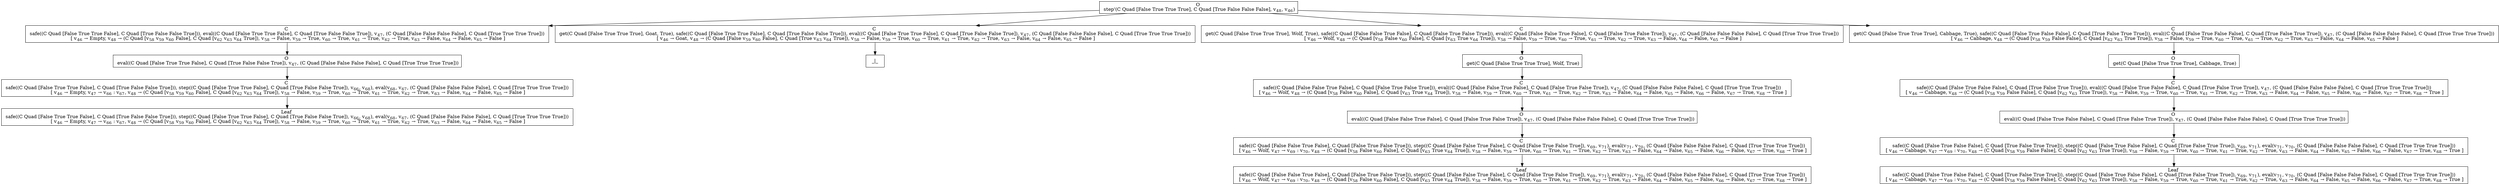 digraph {
    graph [rankdir=TB
          ,bgcolor=transparent];
    node [shape=box
         ,fillcolor=white
         ,style=filled];
    0 [label=<O <BR/> step'(C Quad [False True True True], C Quad [True False False False], v<SUB>48</SUB>, v<SUB>46</SUB>)>];
    1 [label=<C <BR/> safe((C Quad [False True True False], C Quad [True False False True])), eval((C Quad [False True True False], C Quad [True False False True]), v<SUB>47</SUB>, (C Quad [False False False False], C Quad [True True True True])) <BR/>  [ v<SUB>46</SUB> &rarr; Empty, v<SUB>48</SUB> &rarr; (C Quad [v<SUB>58</SUB> v<SUB>59</SUB> v<SUB>60</SUB> False], C Quad [v<SUB>62</SUB> v<SUB>63</SUB> v<SUB>64</SUB> True]), v<SUB>58</SUB> &rarr; False, v<SUB>59</SUB> &rarr; True, v<SUB>60</SUB> &rarr; True, v<SUB>61</SUB> &rarr; True, v<SUB>62</SUB> &rarr; True, v<SUB>63</SUB> &rarr; False, v<SUB>64</SUB> &rarr; False, v<SUB>65</SUB> &rarr; False ] >];
    2 [label=<C <BR/> get(C Quad [False True True True], Goat, True), safe((C Quad [False True True False], C Quad [True False False True])), eval((C Quad [False True True False], C Quad [True False False True]), v<SUB>47</SUB>, (C Quad [False False False False], C Quad [True True True True])) <BR/>  [ v<SUB>46</SUB> &rarr; Goat, v<SUB>48</SUB> &rarr; (C Quad [False v<SUB>59</SUB> v<SUB>60</SUB> False], C Quad [True v<SUB>63</SUB> v<SUB>64</SUB> True]), v<SUB>58</SUB> &rarr; False, v<SUB>59</SUB> &rarr; True, v<SUB>60</SUB> &rarr; True, v<SUB>61</SUB> &rarr; True, v<SUB>62</SUB> &rarr; True, v<SUB>63</SUB> &rarr; False, v<SUB>64</SUB> &rarr; False, v<SUB>65</SUB> &rarr; False ] >];
    3 [label=<C <BR/> get(C Quad [False True True True], Wolf, True), safe((C Quad [False False True False], C Quad [False True False True])), eval((C Quad [False False True False], C Quad [False True False True]), v<SUB>47</SUB>, (C Quad [False False False False], C Quad [True True True True])) <BR/>  [ v<SUB>46</SUB> &rarr; Wolf, v<SUB>48</SUB> &rarr; (C Quad [v<SUB>58</SUB> False v<SUB>60</SUB> False], C Quad [v<SUB>63</SUB> True v<SUB>64</SUB> True]), v<SUB>58</SUB> &rarr; False, v<SUB>59</SUB> &rarr; True, v<SUB>60</SUB> &rarr; True, v<SUB>61</SUB> &rarr; True, v<SUB>62</SUB> &rarr; True, v<SUB>63</SUB> &rarr; False, v<SUB>64</SUB> &rarr; False, v<SUB>65</SUB> &rarr; False ] >];
    4 [label=<C <BR/> get(C Quad [False True True True], Cabbage, True), safe((C Quad [False True False False], C Quad [True False True True])), eval((C Quad [False True False False], C Quad [True False True True]), v<SUB>47</SUB>, (C Quad [False False False False], C Quad [True True True True])) <BR/>  [ v<SUB>46</SUB> &rarr; Cabbage, v<SUB>48</SUB> &rarr; (C Quad [v<SUB>58</SUB> v<SUB>59</SUB> False False], C Quad [v<SUB>62</SUB> v<SUB>63</SUB> True True]), v<SUB>58</SUB> &rarr; False, v<SUB>59</SUB> &rarr; True, v<SUB>60</SUB> &rarr; True, v<SUB>61</SUB> &rarr; True, v<SUB>62</SUB> &rarr; True, v<SUB>63</SUB> &rarr; False, v<SUB>64</SUB> &rarr; False, v<SUB>65</SUB> &rarr; False ] >];
    5 [label=<O <BR/> eval((C Quad [False True True False], C Quad [True False False True]), v<SUB>47</SUB>, (C Quad [False False False False], C Quad [True True True True]))>];
    6 [label=<C <BR/> safe((C Quad [False True True False], C Quad [True False False True])), step((C Quad [False True True False], C Quad [True False False True]), v<SUB>66</SUB>, v<SUB>68</SUB>), eval(v<SUB>68</SUB>, v<SUB>67</SUB>, (C Quad [False False False False], C Quad [True True True True])) <BR/>  [ v<SUB>46</SUB> &rarr; Empty, v<SUB>47</SUB> &rarr; v<SUB>66</SUB> : v<SUB>67</SUB>, v<SUB>48</SUB> &rarr; (C Quad [v<SUB>58</SUB> v<SUB>59</SUB> v<SUB>60</SUB> False], C Quad [v<SUB>62</SUB> v<SUB>63</SUB> v<SUB>64</SUB> True]), v<SUB>58</SUB> &rarr; False, v<SUB>59</SUB> &rarr; True, v<SUB>60</SUB> &rarr; True, v<SUB>61</SUB> &rarr; True, v<SUB>62</SUB> &rarr; True, v<SUB>63</SUB> &rarr; False, v<SUB>64</SUB> &rarr; False, v<SUB>65</SUB> &rarr; False ] >];
    7 [label=<Leaf <BR/> safe((C Quad [False True True False], C Quad [True False False True])), step((C Quad [False True True False], C Quad [True False False True]), v<SUB>66</SUB>, v<SUB>68</SUB>), eval(v<SUB>68</SUB>, v<SUB>67</SUB>, (C Quad [False False False False], C Quad [True True True True])) <BR/>  [ v<SUB>46</SUB> &rarr; Empty, v<SUB>47</SUB> &rarr; v<SUB>66</SUB> : v<SUB>67</SUB>, v<SUB>48</SUB> &rarr; (C Quad [v<SUB>58</SUB> v<SUB>59</SUB> v<SUB>60</SUB> False], C Quad [v<SUB>62</SUB> v<SUB>63</SUB> v<SUB>64</SUB> True]), v<SUB>58</SUB> &rarr; False, v<SUB>59</SUB> &rarr; True, v<SUB>60</SUB> &rarr; True, v<SUB>61</SUB> &rarr; True, v<SUB>62</SUB> &rarr; True, v<SUB>63</SUB> &rarr; False, v<SUB>64</SUB> &rarr; False, v<SUB>65</SUB> &rarr; False ] >];
    8 [label=<_|_>];
    9 [label=<O <BR/> get(C Quad [False True True True], Wolf, True)>];
    10 [label=<C <BR/> safe((C Quad [False False True False], C Quad [False True False True])), eval((C Quad [False False True False], C Quad [False True False True]), v<SUB>47</SUB>, (C Quad [False False False False], C Quad [True True True True])) <BR/>  [ v<SUB>46</SUB> &rarr; Wolf, v<SUB>48</SUB> &rarr; (C Quad [v<SUB>58</SUB> False v<SUB>60</SUB> False], C Quad [v<SUB>63</SUB> True v<SUB>64</SUB> True]), v<SUB>58</SUB> &rarr; False, v<SUB>59</SUB> &rarr; True, v<SUB>60</SUB> &rarr; True, v<SUB>61</SUB> &rarr; True, v<SUB>62</SUB> &rarr; True, v<SUB>63</SUB> &rarr; False, v<SUB>64</SUB> &rarr; False, v<SUB>65</SUB> &rarr; False, v<SUB>66</SUB> &rarr; False, v<SUB>67</SUB> &rarr; True, v<SUB>68</SUB> &rarr; True ] >];
    11 [label=<O <BR/> eval((C Quad [False False True False], C Quad [False True False True]), v<SUB>47</SUB>, (C Quad [False False False False], C Quad [True True True True]))>];
    12 [label=<C <BR/> safe((C Quad [False False True False], C Quad [False True False True])), step((C Quad [False False True False], C Quad [False True False True]), v<SUB>69</SUB>, v<SUB>71</SUB>), eval(v<SUB>71</SUB>, v<SUB>70</SUB>, (C Quad [False False False False], C Quad [True True True True])) <BR/>  [ v<SUB>46</SUB> &rarr; Wolf, v<SUB>47</SUB> &rarr; v<SUB>69</SUB> : v<SUB>70</SUB>, v<SUB>48</SUB> &rarr; (C Quad [v<SUB>58</SUB> False v<SUB>60</SUB> False], C Quad [v<SUB>63</SUB> True v<SUB>64</SUB> True]), v<SUB>58</SUB> &rarr; False, v<SUB>59</SUB> &rarr; True, v<SUB>60</SUB> &rarr; True, v<SUB>61</SUB> &rarr; True, v<SUB>62</SUB> &rarr; True, v<SUB>63</SUB> &rarr; False, v<SUB>64</SUB> &rarr; False, v<SUB>65</SUB> &rarr; False, v<SUB>66</SUB> &rarr; False, v<SUB>67</SUB> &rarr; True, v<SUB>68</SUB> &rarr; True ] >];
    13 [label=<Leaf <BR/> safe((C Quad [False False True False], C Quad [False True False True])), step((C Quad [False False True False], C Quad [False True False True]), v<SUB>69</SUB>, v<SUB>71</SUB>), eval(v<SUB>71</SUB>, v<SUB>70</SUB>, (C Quad [False False False False], C Quad [True True True True])) <BR/>  [ v<SUB>46</SUB> &rarr; Wolf, v<SUB>47</SUB> &rarr; v<SUB>69</SUB> : v<SUB>70</SUB>, v<SUB>48</SUB> &rarr; (C Quad [v<SUB>58</SUB> False v<SUB>60</SUB> False], C Quad [v<SUB>63</SUB> True v<SUB>64</SUB> True]), v<SUB>58</SUB> &rarr; False, v<SUB>59</SUB> &rarr; True, v<SUB>60</SUB> &rarr; True, v<SUB>61</SUB> &rarr; True, v<SUB>62</SUB> &rarr; True, v<SUB>63</SUB> &rarr; False, v<SUB>64</SUB> &rarr; False, v<SUB>65</SUB> &rarr; False, v<SUB>66</SUB> &rarr; False, v<SUB>67</SUB> &rarr; True, v<SUB>68</SUB> &rarr; True ] >];
    14 [label=<O <BR/> get(C Quad [False True True True], Cabbage, True)>];
    15 [label=<C <BR/> safe((C Quad [False True False False], C Quad [True False True True])), eval((C Quad [False True False False], C Quad [True False True True]), v<SUB>47</SUB>, (C Quad [False False False False], C Quad [True True True True])) <BR/>  [ v<SUB>46</SUB> &rarr; Cabbage, v<SUB>48</SUB> &rarr; (C Quad [v<SUB>58</SUB> v<SUB>59</SUB> False False], C Quad [v<SUB>62</SUB> v<SUB>63</SUB> True True]), v<SUB>58</SUB> &rarr; False, v<SUB>59</SUB> &rarr; True, v<SUB>60</SUB> &rarr; True, v<SUB>61</SUB> &rarr; True, v<SUB>62</SUB> &rarr; True, v<SUB>63</SUB> &rarr; False, v<SUB>64</SUB> &rarr; False, v<SUB>65</SUB> &rarr; False, v<SUB>66</SUB> &rarr; False, v<SUB>67</SUB> &rarr; True, v<SUB>68</SUB> &rarr; True ] >];
    16 [label=<O <BR/> eval((C Quad [False True False False], C Quad [True False True True]), v<SUB>47</SUB>, (C Quad [False False False False], C Quad [True True True True]))>];
    17 [label=<C <BR/> safe((C Quad [False True False False], C Quad [True False True True])), step((C Quad [False True False False], C Quad [True False True True]), v<SUB>69</SUB>, v<SUB>71</SUB>), eval(v<SUB>71</SUB>, v<SUB>70</SUB>, (C Quad [False False False False], C Quad [True True True True])) <BR/>  [ v<SUB>46</SUB> &rarr; Cabbage, v<SUB>47</SUB> &rarr; v<SUB>69</SUB> : v<SUB>70</SUB>, v<SUB>48</SUB> &rarr; (C Quad [v<SUB>58</SUB> v<SUB>59</SUB> False False], C Quad [v<SUB>62</SUB> v<SUB>63</SUB> True True]), v<SUB>58</SUB> &rarr; False, v<SUB>59</SUB> &rarr; True, v<SUB>60</SUB> &rarr; True, v<SUB>61</SUB> &rarr; True, v<SUB>62</SUB> &rarr; True, v<SUB>63</SUB> &rarr; False, v<SUB>64</SUB> &rarr; False, v<SUB>65</SUB> &rarr; False, v<SUB>66</SUB> &rarr; False, v<SUB>67</SUB> &rarr; True, v<SUB>68</SUB> &rarr; True ] >];
    18 [label=<Leaf <BR/> safe((C Quad [False True False False], C Quad [True False True True])), step((C Quad [False True False False], C Quad [True False True True]), v<SUB>69</SUB>, v<SUB>71</SUB>), eval(v<SUB>71</SUB>, v<SUB>70</SUB>, (C Quad [False False False False], C Quad [True True True True])) <BR/>  [ v<SUB>46</SUB> &rarr; Cabbage, v<SUB>47</SUB> &rarr; v<SUB>69</SUB> : v<SUB>70</SUB>, v<SUB>48</SUB> &rarr; (C Quad [v<SUB>58</SUB> v<SUB>59</SUB> False False], C Quad [v<SUB>62</SUB> v<SUB>63</SUB> True True]), v<SUB>58</SUB> &rarr; False, v<SUB>59</SUB> &rarr; True, v<SUB>60</SUB> &rarr; True, v<SUB>61</SUB> &rarr; True, v<SUB>62</SUB> &rarr; True, v<SUB>63</SUB> &rarr; False, v<SUB>64</SUB> &rarr; False, v<SUB>65</SUB> &rarr; False, v<SUB>66</SUB> &rarr; False, v<SUB>67</SUB> &rarr; True, v<SUB>68</SUB> &rarr; True ] >];
    0 -> 1 [label=""];
    0 -> 2 [label=""];
    0 -> 3 [label=""];
    0 -> 4 [label=""];
    1 -> 5 [label=""];
    2 -> 8 [label=""];
    3 -> 9 [label=""];
    4 -> 14 [label=""];
    5 -> 6 [label=""];
    6 -> 7 [label=""];
    9 -> 10 [label=""];
    10 -> 11 [label=""];
    11 -> 12 [label=""];
    12 -> 13 [label=""];
    14 -> 15 [label=""];
    15 -> 16 [label=""];
    16 -> 17 [label=""];
    17 -> 18 [label=""];
}